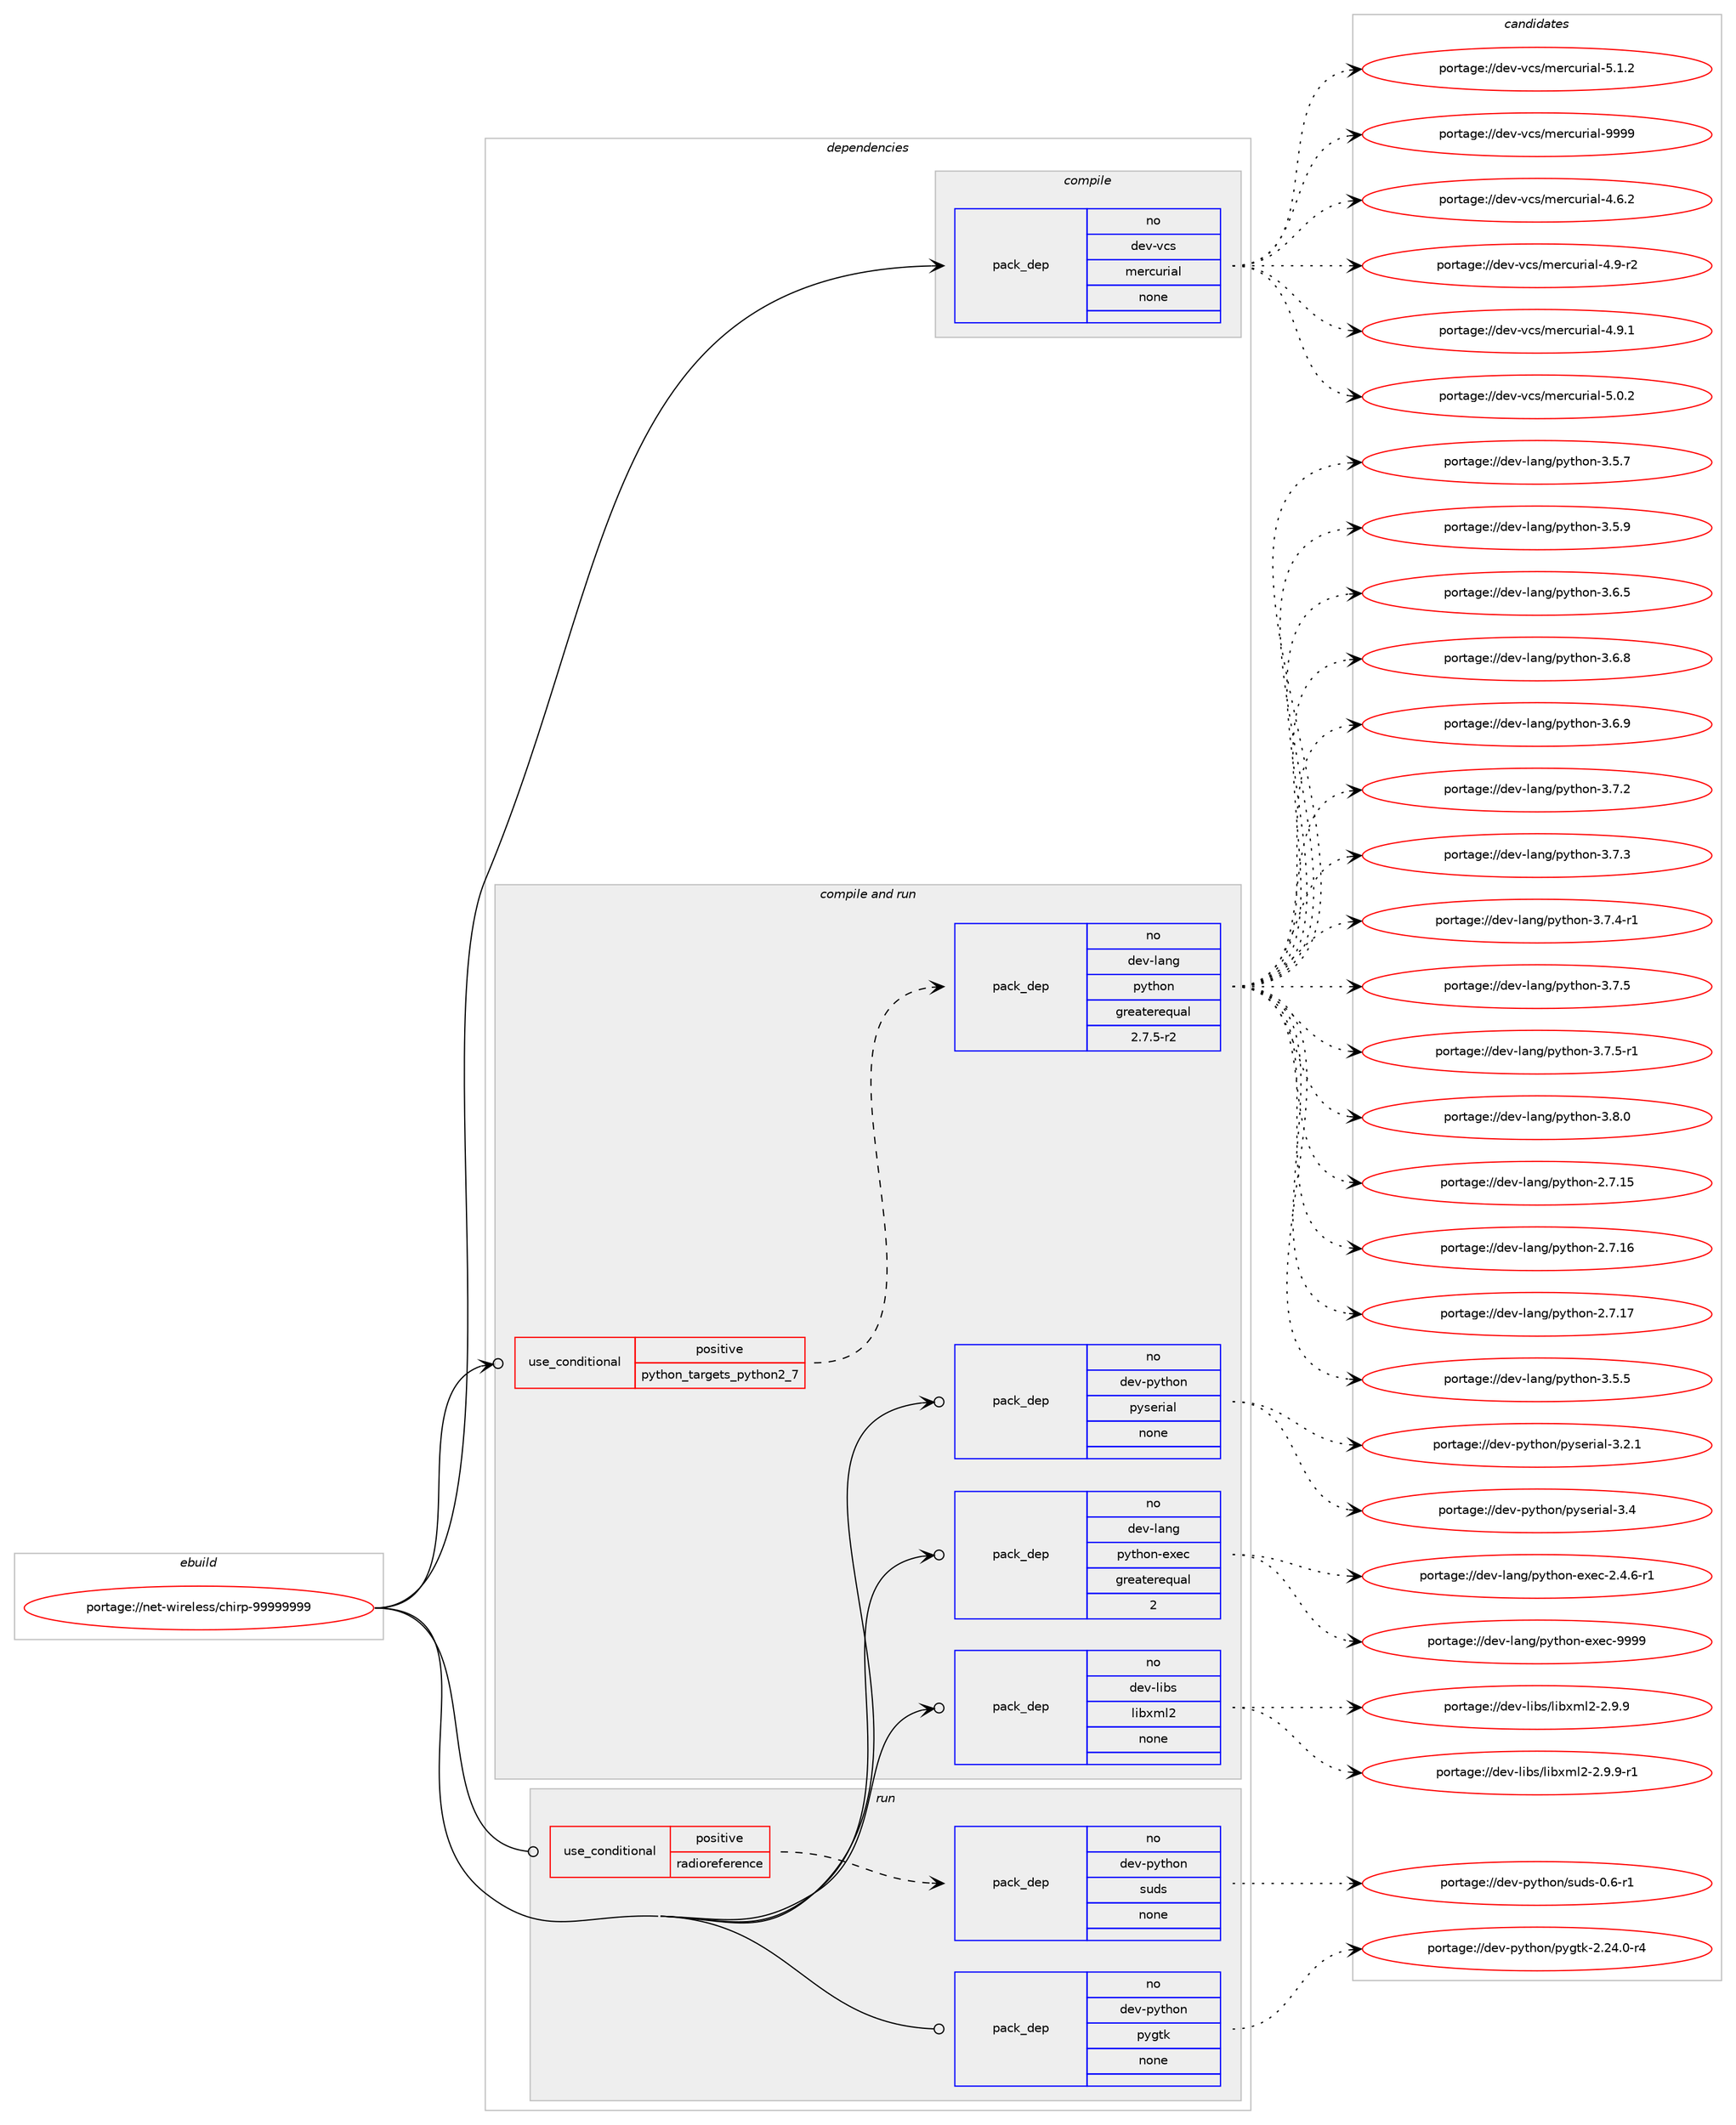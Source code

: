digraph prolog {

# *************
# Graph options
# *************

newrank=true;
concentrate=true;
compound=true;
graph [rankdir=LR,fontname=Helvetica,fontsize=10,ranksep=1.5];#, ranksep=2.5, nodesep=0.2];
edge  [arrowhead=vee];
node  [fontname=Helvetica,fontsize=10];

# **********
# The ebuild
# **********

subgraph cluster_leftcol {
color=gray;
rank=same;
label=<<i>ebuild</i>>;
id [label="portage://net-wireless/chirp-99999999", color=red, width=4, href="../net-wireless/chirp-99999999.svg"];
}

# ****************
# The dependencies
# ****************

subgraph cluster_midcol {
color=gray;
label=<<i>dependencies</i>>;
subgraph cluster_compile {
fillcolor="#eeeeee";
style=filled;
label=<<i>compile</i>>;
subgraph pack276246 {
dependency376962 [label=<<TABLE BORDER="0" CELLBORDER="1" CELLSPACING="0" CELLPADDING="4" WIDTH="220"><TR><TD ROWSPAN="6" CELLPADDING="30">pack_dep</TD></TR><TR><TD WIDTH="110">no</TD></TR><TR><TD>dev-vcs</TD></TR><TR><TD>mercurial</TD></TR><TR><TD>none</TD></TR><TR><TD></TD></TR></TABLE>>, shape=none, color=blue];
}
id:e -> dependency376962:w [weight=20,style="solid",arrowhead="vee"];
}
subgraph cluster_compileandrun {
fillcolor="#eeeeee";
style=filled;
label=<<i>compile and run</i>>;
subgraph cond94324 {
dependency376963 [label=<<TABLE BORDER="0" CELLBORDER="1" CELLSPACING="0" CELLPADDING="4"><TR><TD ROWSPAN="3" CELLPADDING="10">use_conditional</TD></TR><TR><TD>positive</TD></TR><TR><TD>python_targets_python2_7</TD></TR></TABLE>>, shape=none, color=red];
subgraph pack276247 {
dependency376964 [label=<<TABLE BORDER="0" CELLBORDER="1" CELLSPACING="0" CELLPADDING="4" WIDTH="220"><TR><TD ROWSPAN="6" CELLPADDING="30">pack_dep</TD></TR><TR><TD WIDTH="110">no</TD></TR><TR><TD>dev-lang</TD></TR><TR><TD>python</TD></TR><TR><TD>greaterequal</TD></TR><TR><TD>2.7.5-r2</TD></TR></TABLE>>, shape=none, color=blue];
}
dependency376963:e -> dependency376964:w [weight=20,style="dashed",arrowhead="vee"];
}
id:e -> dependency376963:w [weight=20,style="solid",arrowhead="odotvee"];
subgraph pack276248 {
dependency376965 [label=<<TABLE BORDER="0" CELLBORDER="1" CELLSPACING="0" CELLPADDING="4" WIDTH="220"><TR><TD ROWSPAN="6" CELLPADDING="30">pack_dep</TD></TR><TR><TD WIDTH="110">no</TD></TR><TR><TD>dev-lang</TD></TR><TR><TD>python-exec</TD></TR><TR><TD>greaterequal</TD></TR><TR><TD>2</TD></TR></TABLE>>, shape=none, color=blue];
}
id:e -> dependency376965:w [weight=20,style="solid",arrowhead="odotvee"];
subgraph pack276249 {
dependency376966 [label=<<TABLE BORDER="0" CELLBORDER="1" CELLSPACING="0" CELLPADDING="4" WIDTH="220"><TR><TD ROWSPAN="6" CELLPADDING="30">pack_dep</TD></TR><TR><TD WIDTH="110">no</TD></TR><TR><TD>dev-libs</TD></TR><TR><TD>libxml2</TD></TR><TR><TD>none</TD></TR><TR><TD></TD></TR></TABLE>>, shape=none, color=blue];
}
id:e -> dependency376966:w [weight=20,style="solid",arrowhead="odotvee"];
subgraph pack276250 {
dependency376967 [label=<<TABLE BORDER="0" CELLBORDER="1" CELLSPACING="0" CELLPADDING="4" WIDTH="220"><TR><TD ROWSPAN="6" CELLPADDING="30">pack_dep</TD></TR><TR><TD WIDTH="110">no</TD></TR><TR><TD>dev-python</TD></TR><TR><TD>pyserial</TD></TR><TR><TD>none</TD></TR><TR><TD></TD></TR></TABLE>>, shape=none, color=blue];
}
id:e -> dependency376967:w [weight=20,style="solid",arrowhead="odotvee"];
}
subgraph cluster_run {
fillcolor="#eeeeee";
style=filled;
label=<<i>run</i>>;
subgraph cond94325 {
dependency376968 [label=<<TABLE BORDER="0" CELLBORDER="1" CELLSPACING="0" CELLPADDING="4"><TR><TD ROWSPAN="3" CELLPADDING="10">use_conditional</TD></TR><TR><TD>positive</TD></TR><TR><TD>radioreference</TD></TR></TABLE>>, shape=none, color=red];
subgraph pack276251 {
dependency376969 [label=<<TABLE BORDER="0" CELLBORDER="1" CELLSPACING="0" CELLPADDING="4" WIDTH="220"><TR><TD ROWSPAN="6" CELLPADDING="30">pack_dep</TD></TR><TR><TD WIDTH="110">no</TD></TR><TR><TD>dev-python</TD></TR><TR><TD>suds</TD></TR><TR><TD>none</TD></TR><TR><TD></TD></TR></TABLE>>, shape=none, color=blue];
}
dependency376968:e -> dependency376969:w [weight=20,style="dashed",arrowhead="vee"];
}
id:e -> dependency376968:w [weight=20,style="solid",arrowhead="odot"];
subgraph pack276252 {
dependency376970 [label=<<TABLE BORDER="0" CELLBORDER="1" CELLSPACING="0" CELLPADDING="4" WIDTH="220"><TR><TD ROWSPAN="6" CELLPADDING="30">pack_dep</TD></TR><TR><TD WIDTH="110">no</TD></TR><TR><TD>dev-python</TD></TR><TR><TD>pygtk</TD></TR><TR><TD>none</TD></TR><TR><TD></TD></TR></TABLE>>, shape=none, color=blue];
}
id:e -> dependency376970:w [weight=20,style="solid",arrowhead="odot"];
}
}

# **************
# The candidates
# **************

subgraph cluster_choices {
rank=same;
color=gray;
label=<<i>candidates</i>>;

subgraph choice276246 {
color=black;
nodesep=1;
choiceportage1001011184511899115471091011149911711410597108455246544650 [label="portage://dev-vcs/mercurial-4.6.2", color=red, width=4,href="../dev-vcs/mercurial-4.6.2.svg"];
choiceportage1001011184511899115471091011149911711410597108455246574511450 [label="portage://dev-vcs/mercurial-4.9-r2", color=red, width=4,href="../dev-vcs/mercurial-4.9-r2.svg"];
choiceportage1001011184511899115471091011149911711410597108455246574649 [label="portage://dev-vcs/mercurial-4.9.1", color=red, width=4,href="../dev-vcs/mercurial-4.9.1.svg"];
choiceportage1001011184511899115471091011149911711410597108455346484650 [label="portage://dev-vcs/mercurial-5.0.2", color=red, width=4,href="../dev-vcs/mercurial-5.0.2.svg"];
choiceportage1001011184511899115471091011149911711410597108455346494650 [label="portage://dev-vcs/mercurial-5.1.2", color=red, width=4,href="../dev-vcs/mercurial-5.1.2.svg"];
choiceportage10010111845118991154710910111499117114105971084557575757 [label="portage://dev-vcs/mercurial-9999", color=red, width=4,href="../dev-vcs/mercurial-9999.svg"];
dependency376962:e -> choiceportage1001011184511899115471091011149911711410597108455246544650:w [style=dotted,weight="100"];
dependency376962:e -> choiceportage1001011184511899115471091011149911711410597108455246574511450:w [style=dotted,weight="100"];
dependency376962:e -> choiceportage1001011184511899115471091011149911711410597108455246574649:w [style=dotted,weight="100"];
dependency376962:e -> choiceportage1001011184511899115471091011149911711410597108455346484650:w [style=dotted,weight="100"];
dependency376962:e -> choiceportage1001011184511899115471091011149911711410597108455346494650:w [style=dotted,weight="100"];
dependency376962:e -> choiceportage10010111845118991154710910111499117114105971084557575757:w [style=dotted,weight="100"];
}
subgraph choice276247 {
color=black;
nodesep=1;
choiceportage10010111845108971101034711212111610411111045504655464953 [label="portage://dev-lang/python-2.7.15", color=red, width=4,href="../dev-lang/python-2.7.15.svg"];
choiceportage10010111845108971101034711212111610411111045504655464954 [label="portage://dev-lang/python-2.7.16", color=red, width=4,href="../dev-lang/python-2.7.16.svg"];
choiceportage10010111845108971101034711212111610411111045504655464955 [label="portage://dev-lang/python-2.7.17", color=red, width=4,href="../dev-lang/python-2.7.17.svg"];
choiceportage100101118451089711010347112121116104111110455146534653 [label="portage://dev-lang/python-3.5.5", color=red, width=4,href="../dev-lang/python-3.5.5.svg"];
choiceportage100101118451089711010347112121116104111110455146534655 [label="portage://dev-lang/python-3.5.7", color=red, width=4,href="../dev-lang/python-3.5.7.svg"];
choiceportage100101118451089711010347112121116104111110455146534657 [label="portage://dev-lang/python-3.5.9", color=red, width=4,href="../dev-lang/python-3.5.9.svg"];
choiceportage100101118451089711010347112121116104111110455146544653 [label="portage://dev-lang/python-3.6.5", color=red, width=4,href="../dev-lang/python-3.6.5.svg"];
choiceportage100101118451089711010347112121116104111110455146544656 [label="portage://dev-lang/python-3.6.8", color=red, width=4,href="../dev-lang/python-3.6.8.svg"];
choiceportage100101118451089711010347112121116104111110455146544657 [label="portage://dev-lang/python-3.6.9", color=red, width=4,href="../dev-lang/python-3.6.9.svg"];
choiceportage100101118451089711010347112121116104111110455146554650 [label="portage://dev-lang/python-3.7.2", color=red, width=4,href="../dev-lang/python-3.7.2.svg"];
choiceportage100101118451089711010347112121116104111110455146554651 [label="portage://dev-lang/python-3.7.3", color=red, width=4,href="../dev-lang/python-3.7.3.svg"];
choiceportage1001011184510897110103471121211161041111104551465546524511449 [label="portage://dev-lang/python-3.7.4-r1", color=red, width=4,href="../dev-lang/python-3.7.4-r1.svg"];
choiceportage100101118451089711010347112121116104111110455146554653 [label="portage://dev-lang/python-3.7.5", color=red, width=4,href="../dev-lang/python-3.7.5.svg"];
choiceportage1001011184510897110103471121211161041111104551465546534511449 [label="portage://dev-lang/python-3.7.5-r1", color=red, width=4,href="../dev-lang/python-3.7.5-r1.svg"];
choiceportage100101118451089711010347112121116104111110455146564648 [label="portage://dev-lang/python-3.8.0", color=red, width=4,href="../dev-lang/python-3.8.0.svg"];
dependency376964:e -> choiceportage10010111845108971101034711212111610411111045504655464953:w [style=dotted,weight="100"];
dependency376964:e -> choiceportage10010111845108971101034711212111610411111045504655464954:w [style=dotted,weight="100"];
dependency376964:e -> choiceportage10010111845108971101034711212111610411111045504655464955:w [style=dotted,weight="100"];
dependency376964:e -> choiceportage100101118451089711010347112121116104111110455146534653:w [style=dotted,weight="100"];
dependency376964:e -> choiceportage100101118451089711010347112121116104111110455146534655:w [style=dotted,weight="100"];
dependency376964:e -> choiceportage100101118451089711010347112121116104111110455146534657:w [style=dotted,weight="100"];
dependency376964:e -> choiceportage100101118451089711010347112121116104111110455146544653:w [style=dotted,weight="100"];
dependency376964:e -> choiceportage100101118451089711010347112121116104111110455146544656:w [style=dotted,weight="100"];
dependency376964:e -> choiceportage100101118451089711010347112121116104111110455146544657:w [style=dotted,weight="100"];
dependency376964:e -> choiceportage100101118451089711010347112121116104111110455146554650:w [style=dotted,weight="100"];
dependency376964:e -> choiceportage100101118451089711010347112121116104111110455146554651:w [style=dotted,weight="100"];
dependency376964:e -> choiceportage1001011184510897110103471121211161041111104551465546524511449:w [style=dotted,weight="100"];
dependency376964:e -> choiceportage100101118451089711010347112121116104111110455146554653:w [style=dotted,weight="100"];
dependency376964:e -> choiceportage1001011184510897110103471121211161041111104551465546534511449:w [style=dotted,weight="100"];
dependency376964:e -> choiceportage100101118451089711010347112121116104111110455146564648:w [style=dotted,weight="100"];
}
subgraph choice276248 {
color=black;
nodesep=1;
choiceportage10010111845108971101034711212111610411111045101120101994550465246544511449 [label="portage://dev-lang/python-exec-2.4.6-r1", color=red, width=4,href="../dev-lang/python-exec-2.4.6-r1.svg"];
choiceportage10010111845108971101034711212111610411111045101120101994557575757 [label="portage://dev-lang/python-exec-9999", color=red, width=4,href="../dev-lang/python-exec-9999.svg"];
dependency376965:e -> choiceportage10010111845108971101034711212111610411111045101120101994550465246544511449:w [style=dotted,weight="100"];
dependency376965:e -> choiceportage10010111845108971101034711212111610411111045101120101994557575757:w [style=dotted,weight="100"];
}
subgraph choice276249 {
color=black;
nodesep=1;
choiceportage1001011184510810598115471081059812010910850455046574657 [label="portage://dev-libs/libxml2-2.9.9", color=red, width=4,href="../dev-libs/libxml2-2.9.9.svg"];
choiceportage10010111845108105981154710810598120109108504550465746574511449 [label="portage://dev-libs/libxml2-2.9.9-r1", color=red, width=4,href="../dev-libs/libxml2-2.9.9-r1.svg"];
dependency376966:e -> choiceportage1001011184510810598115471081059812010910850455046574657:w [style=dotted,weight="100"];
dependency376966:e -> choiceportage10010111845108105981154710810598120109108504550465746574511449:w [style=dotted,weight="100"];
}
subgraph choice276250 {
color=black;
nodesep=1;
choiceportage100101118451121211161041111104711212111510111410597108455146504649 [label="portage://dev-python/pyserial-3.2.1", color=red, width=4,href="../dev-python/pyserial-3.2.1.svg"];
choiceportage10010111845112121116104111110471121211151011141059710845514652 [label="portage://dev-python/pyserial-3.4", color=red, width=4,href="../dev-python/pyserial-3.4.svg"];
dependency376967:e -> choiceportage100101118451121211161041111104711212111510111410597108455146504649:w [style=dotted,weight="100"];
dependency376967:e -> choiceportage10010111845112121116104111110471121211151011141059710845514652:w [style=dotted,weight="100"];
}
subgraph choice276251 {
color=black;
nodesep=1;
choiceportage1001011184511212111610411111047115117100115454846544511449 [label="portage://dev-python/suds-0.6-r1", color=red, width=4,href="../dev-python/suds-0.6-r1.svg"];
dependency376969:e -> choiceportage1001011184511212111610411111047115117100115454846544511449:w [style=dotted,weight="100"];
}
subgraph choice276252 {
color=black;
nodesep=1;
choiceportage1001011184511212111610411111047112121103116107455046505246484511452 [label="portage://dev-python/pygtk-2.24.0-r4", color=red, width=4,href="../dev-python/pygtk-2.24.0-r4.svg"];
dependency376970:e -> choiceportage1001011184511212111610411111047112121103116107455046505246484511452:w [style=dotted,weight="100"];
}
}

}
